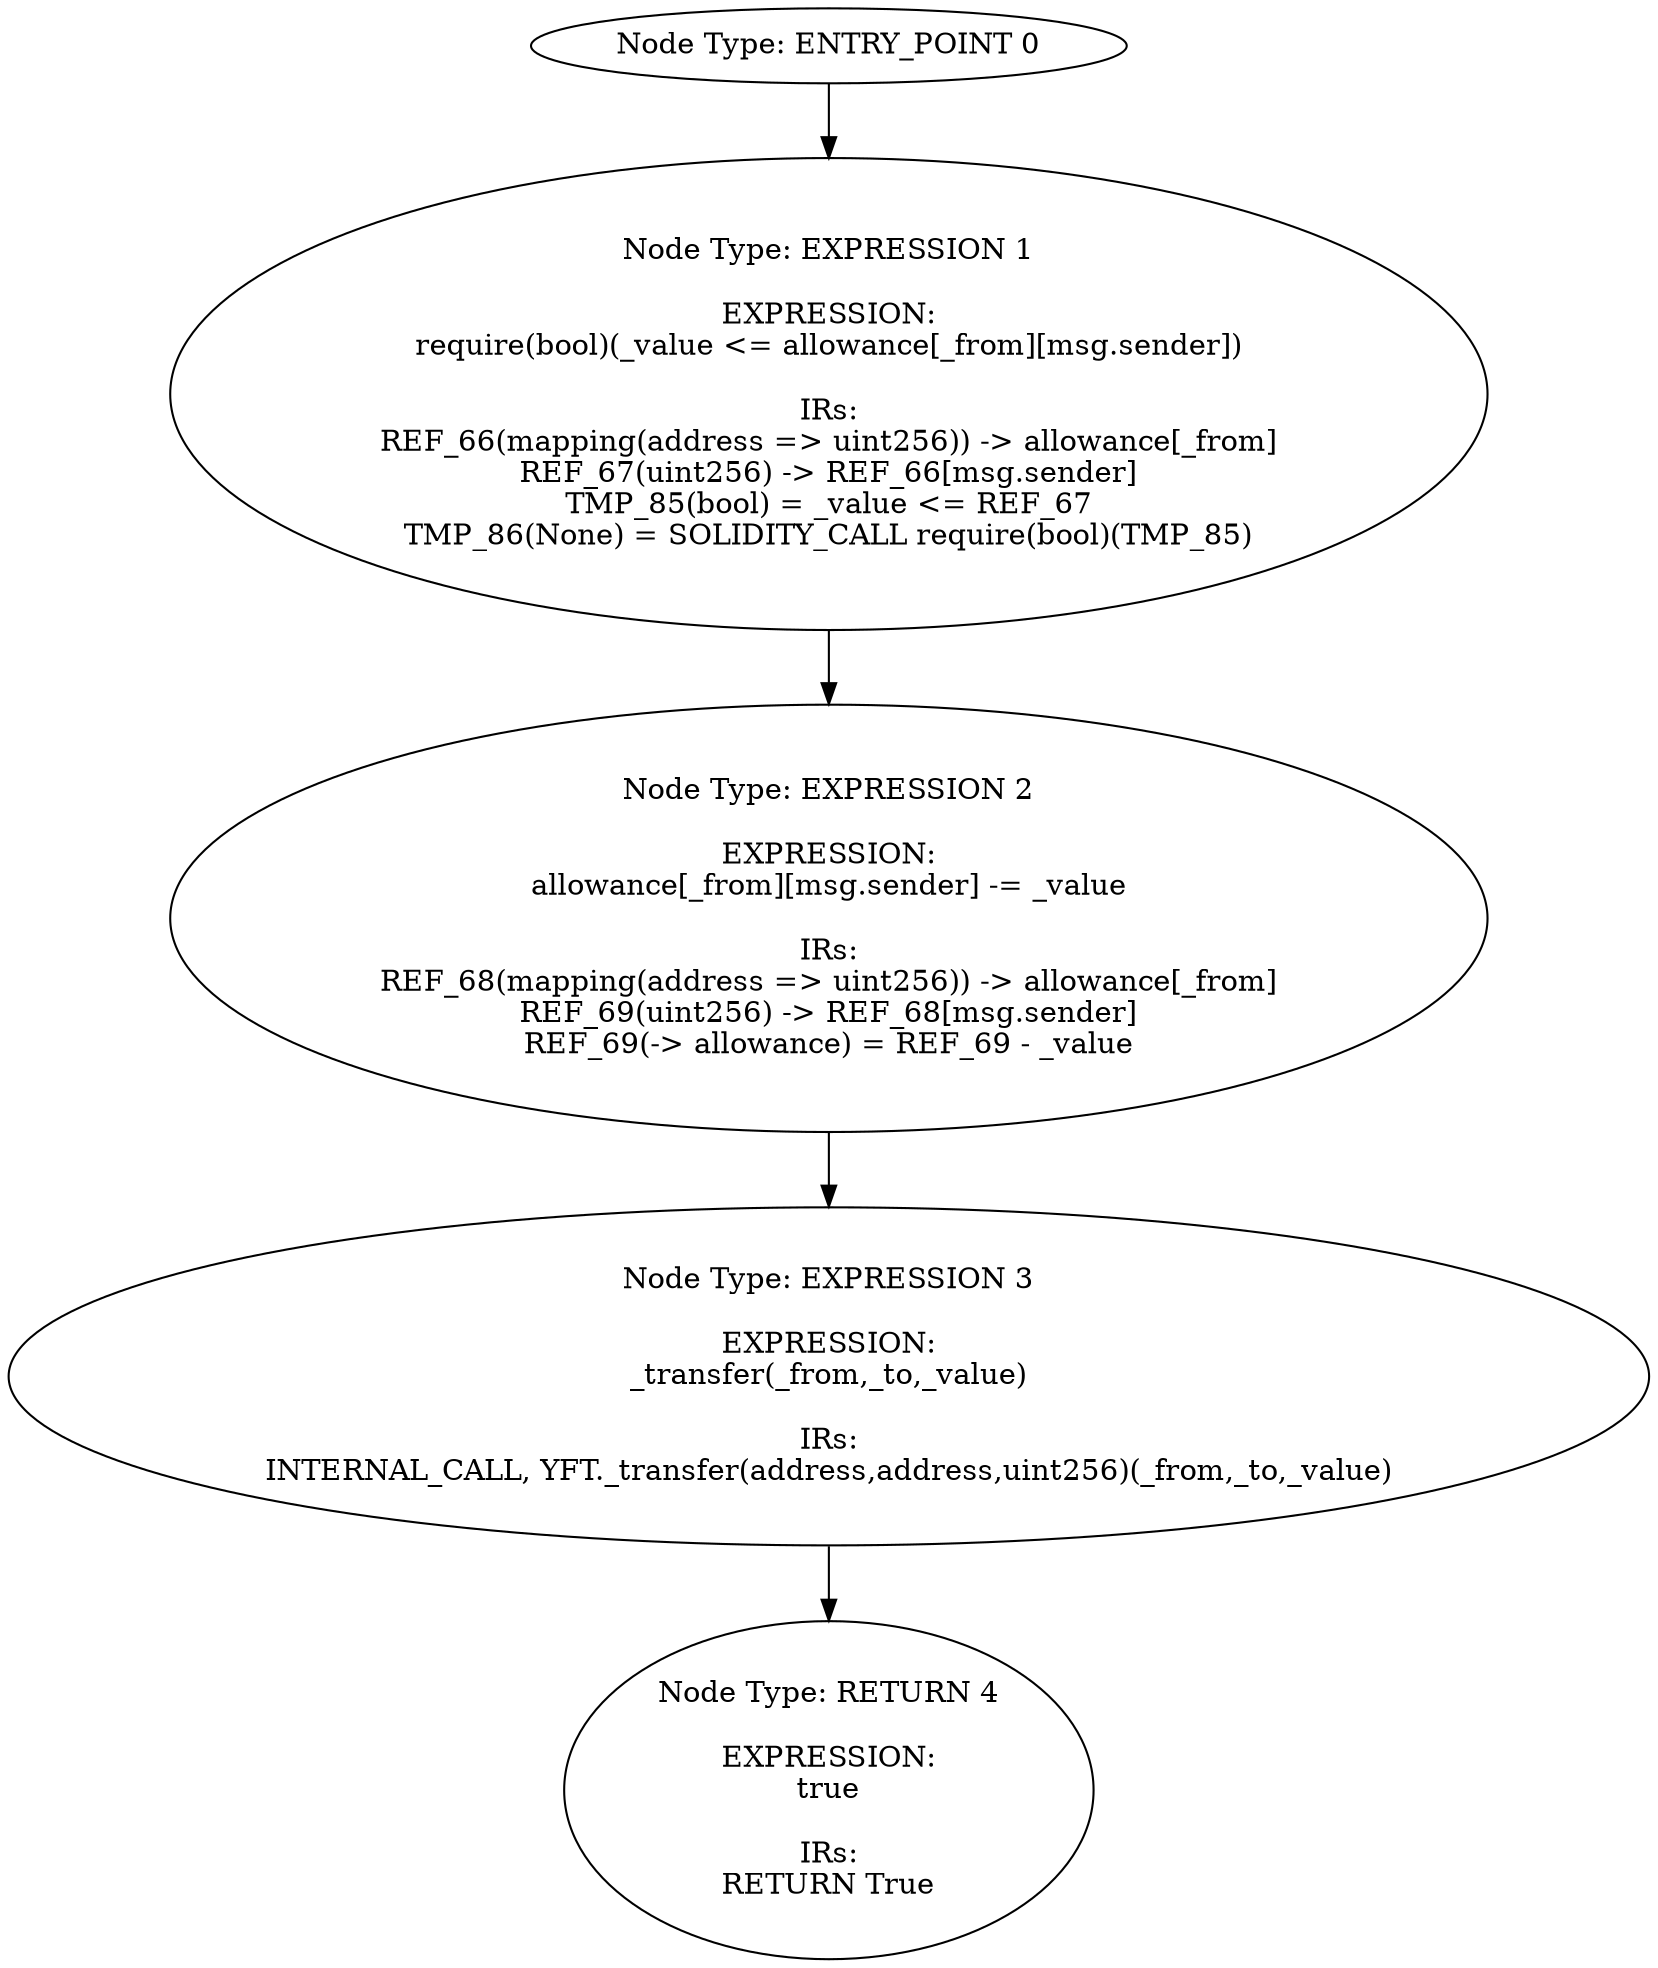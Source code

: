 digraph{
0[label="Node Type: ENTRY_POINT 0
"];
0->1;
1[label="Node Type: EXPRESSION 1

EXPRESSION:
require(bool)(_value <= allowance[_from][msg.sender])

IRs:
REF_66(mapping(address => uint256)) -> allowance[_from]
REF_67(uint256) -> REF_66[msg.sender]
TMP_85(bool) = _value <= REF_67
TMP_86(None) = SOLIDITY_CALL require(bool)(TMP_85)"];
1->2;
2[label="Node Type: EXPRESSION 2

EXPRESSION:
allowance[_from][msg.sender] -= _value

IRs:
REF_68(mapping(address => uint256)) -> allowance[_from]
REF_69(uint256) -> REF_68[msg.sender]
REF_69(-> allowance) = REF_69 - _value"];
2->3;
3[label="Node Type: EXPRESSION 3

EXPRESSION:
_transfer(_from,_to,_value)

IRs:
INTERNAL_CALL, YFT._transfer(address,address,uint256)(_from,_to,_value)"];
3->4;
4[label="Node Type: RETURN 4

EXPRESSION:
true

IRs:
RETURN True"];
}
